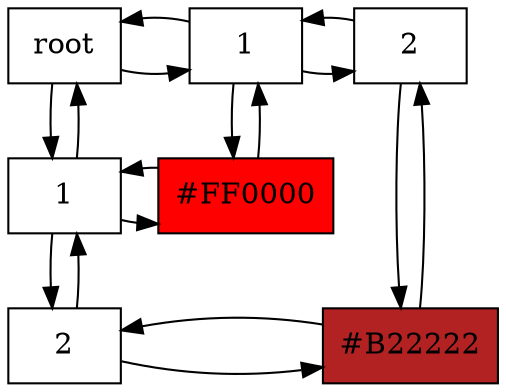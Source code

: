  digraph Matrix {
 node[shape = "box"]
 "Nodo0_0"[label = "root", group="0"]                                                                                                                  
 "Nodo0_0"->"Nodo2_0"
 "Nodo0_0"->"Nodo2_0"[dir = back]
 "Nodo0_0"->"Nodo0_2"
 "Nodo0_0"->"Nodo0_2"[dir = back]
 "Nodo2_0"[label = "1", group="2"]                                                                                                                     
 "Nodo2_0"->"Nodo3_0"
 "Nodo2_0"->"Nodo3_0"[dir = back]
 "Nodo2_0"->"Nodo2_2"
 "Nodo2_0"->"Nodo2_2"[dir = back]
 "Nodo3_0"[label = "2", group="3"]                                                                                                                     
 "Nodo3_0"->"Nodo3_3"
 "Nodo3_0"->"Nodo3_3"[dir = back]
 {rank=same;"Nodo0_0";"Nodo2_0";"Nodo3_0"}
 "Nodo0_2"[label = "1", group="0"]                                                                                                                     
 "Nodo0_2"->"Nodo2_2"
 "Nodo0_2"->"Nodo2_2"[dir = back]
 "Nodo0_2"->"Nodo0_3"
 "Nodo0_2"->"Nodo0_3"[dir = back]
 "Nodo2_2"[label = "#FF0000", style = filled, fillcolor= "#FF0000" group="2"]                                                                          
 {rank=same;"Nodo0_2";"Nodo2_2"}
 "Nodo0_3"[label = "2", group="0"]                                                                                                                     
 "Nodo0_3"->"Nodo3_3"
 "Nodo0_3"->"Nodo3_3"[dir = back]
 "Nodo3_3"[label = "#B22222", style = filled, fillcolor= "#B22222" group="3"]                                                                          
 {rank=same;"Nodo0_3";"Nodo3_3"}
 }

